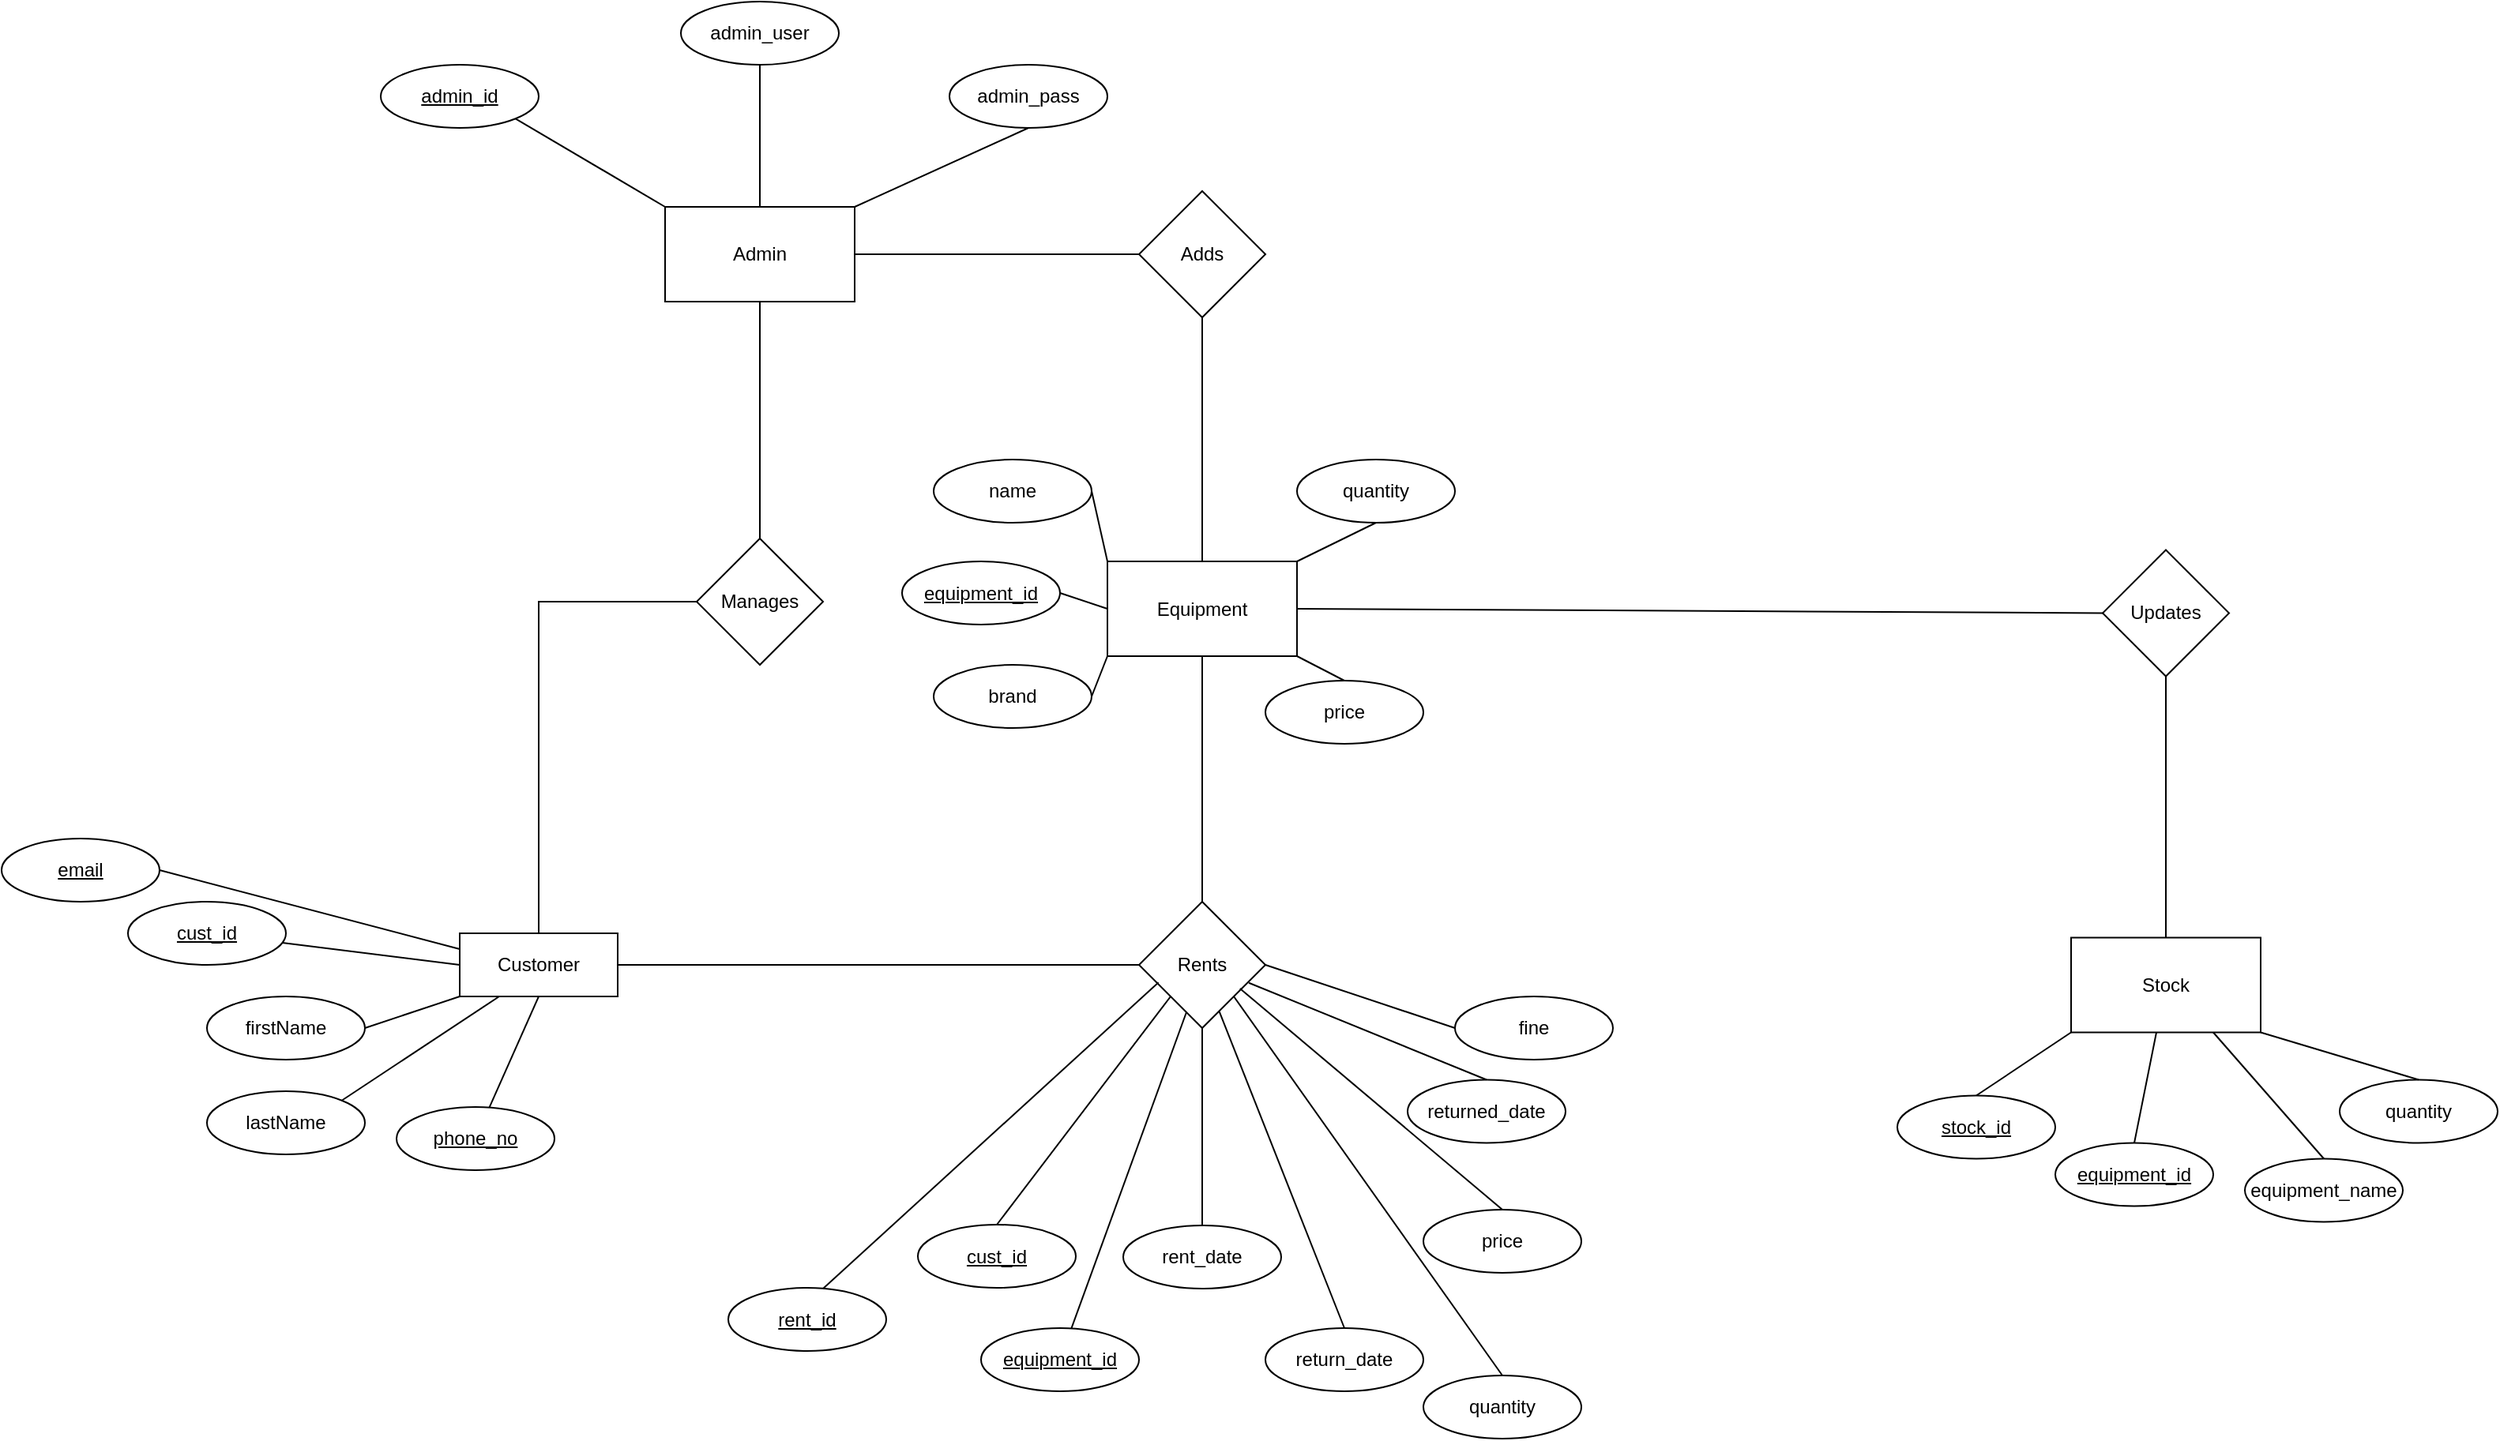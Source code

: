 <mxfile version="17.4.5" type="device"><diagram id="AoQ71wExBJ9Sow57T3Ax" name="Page-1"><mxGraphModel dx="978" dy="1714" grid="1" gridSize="10" guides="1" tooltips="1" connect="1" arrows="1" fold="1" page="1" pageScale="1" pageWidth="827" pageHeight="1169" math="0" shadow="0"><root><mxCell id="0"/><mxCell id="1" parent="0"/><mxCell id="BPgHNf_49MtfVLXEXjFW-1" value="Admin" style="rounded=0;whiteSpace=wrap;html=1;" parent="1" vertex="1"><mxGeometry x="470" y="-70" width="120" height="60" as="geometry"/></mxCell><mxCell id="BPgHNf_49MtfVLXEXjFW-3" value="Stock" style="rounded=0;whiteSpace=wrap;html=1;" parent="1" vertex="1"><mxGeometry x="1360" y="392.75" width="120" height="60" as="geometry"/></mxCell><mxCell id="BPgHNf_49MtfVLXEXjFW-5" value="Customer" style="whiteSpace=wrap;html=1;align=center;" parent="1" vertex="1"><mxGeometry x="340" y="390" width="100" height="40" as="geometry"/></mxCell><mxCell id="BPgHNf_49MtfVLXEXjFW-6" value="firstName" style="ellipse;whiteSpace=wrap;html=1;align=center;" parent="1" vertex="1"><mxGeometry x="180" y="430" width="100" height="40" as="geometry"/></mxCell><mxCell id="BPgHNf_49MtfVLXEXjFW-7" value="lastName" style="ellipse;whiteSpace=wrap;html=1;align=center;" parent="1" vertex="1"><mxGeometry x="180" y="490" width="100" height="40" as="geometry"/></mxCell><mxCell id="BPgHNf_49MtfVLXEXjFW-8" value="cust_id" style="ellipse;whiteSpace=wrap;html=1;align=center;fontStyle=4;" parent="1" vertex="1"><mxGeometry x="130" y="370" width="100" height="40" as="geometry"/></mxCell><mxCell id="BPgHNf_49MtfVLXEXjFW-9" value="email" style="ellipse;whiteSpace=wrap;html=1;align=center;fontStyle=4;" parent="1" vertex="1"><mxGeometry x="50" y="330" width="100" height="40" as="geometry"/></mxCell><mxCell id="BPgHNf_49MtfVLXEXjFW-11" value="phone_no" style="ellipse;whiteSpace=wrap;html=1;align=center;fontStyle=4;" parent="1" vertex="1"><mxGeometry x="300" y="500" width="100" height="40" as="geometry"/></mxCell><mxCell id="BPgHNf_49MtfVLXEXjFW-14" value="" style="endArrow=none;html=1;rounded=0;exitX=1;exitY=0;exitDx=0;exitDy=0;entryX=0.25;entryY=1;entryDx=0;entryDy=0;" parent="1" source="BPgHNf_49MtfVLXEXjFW-7" target="BPgHNf_49MtfVLXEXjFW-5" edge="1"><mxGeometry width="50" height="50" relative="1" as="geometry"><mxPoint x="500" y="470" as="sourcePoint"/><mxPoint x="550" y="420" as="targetPoint"/></mxGeometry></mxCell><mxCell id="BPgHNf_49MtfVLXEXjFW-15" value="" style="endArrow=none;html=1;rounded=0;exitX=1;exitY=0.5;exitDx=0;exitDy=0;entryX=0;entryY=1;entryDx=0;entryDy=0;" parent="1" source="BPgHNf_49MtfVLXEXjFW-6" target="BPgHNf_49MtfVLXEXjFW-5" edge="1"><mxGeometry width="50" height="50" relative="1" as="geometry"><mxPoint x="500" y="470" as="sourcePoint"/><mxPoint x="550" y="420" as="targetPoint"/></mxGeometry></mxCell><mxCell id="BPgHNf_49MtfVLXEXjFW-16" value="" style="endArrow=none;html=1;rounded=0;entryX=0;entryY=0.5;entryDx=0;entryDy=0;" parent="1" source="BPgHNf_49MtfVLXEXjFW-8" target="BPgHNf_49MtfVLXEXjFW-5" edge="1"><mxGeometry width="50" height="50" relative="1" as="geometry"><mxPoint x="500" y="470" as="sourcePoint"/><mxPoint x="550" y="420" as="targetPoint"/></mxGeometry></mxCell><mxCell id="BPgHNf_49MtfVLXEXjFW-18" value="" style="endArrow=none;html=1;rounded=0;exitX=0.5;exitY=1;exitDx=0;exitDy=0;" parent="1" target="BPgHNf_49MtfVLXEXjFW-11" edge="1" source="BPgHNf_49MtfVLXEXjFW-5"><mxGeometry width="50" height="50" relative="1" as="geometry"><mxPoint x="420" y="430" as="sourcePoint"/><mxPoint x="550" y="420" as="targetPoint"/></mxGeometry></mxCell><mxCell id="BPgHNf_49MtfVLXEXjFW-19" value="" style="endArrow=none;html=1;rounded=0;entryX=0;entryY=0.25;entryDx=0;entryDy=0;exitX=1;exitY=0.5;exitDx=0;exitDy=0;" parent="1" source="BPgHNf_49MtfVLXEXjFW-9" target="BPgHNf_49MtfVLXEXjFW-5" edge="1"><mxGeometry width="50" height="50" relative="1" as="geometry"><mxPoint x="266.609" y="346.933" as="sourcePoint"/><mxPoint x="350" y="400" as="targetPoint"/></mxGeometry></mxCell><mxCell id="BPgHNf_49MtfVLXEXjFW-20" value="Manages" style="rhombus;whiteSpace=wrap;html=1;" parent="1" vertex="1"><mxGeometry x="490" y="140" width="80" height="80" as="geometry"/></mxCell><mxCell id="BPgHNf_49MtfVLXEXjFW-21" value="admin_id" style="ellipse;whiteSpace=wrap;html=1;align=center;fontStyle=4;" parent="1" vertex="1"><mxGeometry x="290" y="-160" width="100" height="40" as="geometry"/></mxCell><mxCell id="BPgHNf_49MtfVLXEXjFW-22" value="admin_user" style="ellipse;whiteSpace=wrap;html=1;align=center;" parent="1" vertex="1"><mxGeometry x="480" y="-200" width="100" height="40" as="geometry"/></mxCell><mxCell id="BPgHNf_49MtfVLXEXjFW-23" value="admin_pass" style="ellipse;whiteSpace=wrap;html=1;align=center;" parent="1" vertex="1"><mxGeometry x="650" y="-160" width="100" height="40" as="geometry"/></mxCell><mxCell id="BPgHNf_49MtfVLXEXjFW-25" value="" style="endArrow=none;html=1;rounded=0;entryX=0.5;entryY=1;entryDx=0;entryDy=0;exitX=0.5;exitY=0;exitDx=0;exitDy=0;" parent="1" source="BPgHNf_49MtfVLXEXjFW-20" target="BPgHNf_49MtfVLXEXjFW-1" edge="1"><mxGeometry width="50" height="50" relative="1" as="geometry"><mxPoint x="410" y="90" as="sourcePoint"/><mxPoint x="460" y="40" as="targetPoint"/></mxGeometry></mxCell><mxCell id="BPgHNf_49MtfVLXEXjFW-27" value="Adds" style="rhombus;whiteSpace=wrap;html=1;" parent="1" vertex="1"><mxGeometry x="770" y="-80" width="80" height="80" as="geometry"/></mxCell><mxCell id="BPgHNf_49MtfVLXEXjFW-29" value="Rents" style="rhombus;whiteSpace=wrap;html=1;" parent="1" vertex="1"><mxGeometry x="770" y="370" width="80" height="80" as="geometry"/></mxCell><mxCell id="BPgHNf_49MtfVLXEXjFW-31" value="Equipment" style="rounded=0;whiteSpace=wrap;html=1;" parent="1" vertex="1"><mxGeometry x="750" y="154.5" width="120" height="60" as="geometry"/></mxCell><mxCell id="BPgHNf_49MtfVLXEXjFW-33" value="Updates" style="rhombus;whiteSpace=wrap;html=1;" parent="1" vertex="1"><mxGeometry x="1380" y="147.25" width="80" height="80" as="geometry"/></mxCell><mxCell id="BPgHNf_49MtfVLXEXjFW-36" value="" style="endArrow=none;html=1;rounded=0;exitX=1;exitY=0.5;exitDx=0;exitDy=0;entryX=0;entryY=0.5;entryDx=0;entryDy=0;" parent="1" source="BPgHNf_49MtfVLXEXjFW-1" target="BPgHNf_49MtfVLXEXjFW-27" edge="1"><mxGeometry width="50" height="50" relative="1" as="geometry"><mxPoint x="520" y="240" as="sourcePoint"/><mxPoint x="570" y="190" as="targetPoint"/></mxGeometry></mxCell><mxCell id="BPgHNf_49MtfVLXEXjFW-40" value="" style="endArrow=none;html=1;rounded=0;entryX=1;entryY=1;entryDx=0;entryDy=0;exitX=0;exitY=0;exitDx=0;exitDy=0;" parent="1" source="BPgHNf_49MtfVLXEXjFW-1" target="BPgHNf_49MtfVLXEXjFW-21" edge="1"><mxGeometry width="50" height="50" relative="1" as="geometry"><mxPoint x="670" y="230" as="sourcePoint"/><mxPoint x="720" y="180" as="targetPoint"/></mxGeometry></mxCell><mxCell id="BPgHNf_49MtfVLXEXjFW-41" value="" style="endArrow=none;html=1;rounded=0;entryX=0.5;entryY=1;entryDx=0;entryDy=0;exitX=0.5;exitY=0;exitDx=0;exitDy=0;" parent="1" source="BPgHNf_49MtfVLXEXjFW-1" target="BPgHNf_49MtfVLXEXjFW-22" edge="1"><mxGeometry width="50" height="50" relative="1" as="geometry"><mxPoint x="670" y="230" as="sourcePoint"/><mxPoint x="720" y="180" as="targetPoint"/></mxGeometry></mxCell><mxCell id="BPgHNf_49MtfVLXEXjFW-42" value="" style="endArrow=none;html=1;rounded=0;entryX=0.5;entryY=1;entryDx=0;entryDy=0;exitX=1;exitY=0;exitDx=0;exitDy=0;" parent="1" source="BPgHNf_49MtfVLXEXjFW-1" target="BPgHNf_49MtfVLXEXjFW-23" edge="1"><mxGeometry width="50" height="50" relative="1" as="geometry"><mxPoint x="670" y="230" as="sourcePoint"/><mxPoint x="680" y="-50" as="targetPoint"/></mxGeometry></mxCell><mxCell id="BPgHNf_49MtfVLXEXjFW-51" value="" style="endArrow=none;html=1;rounded=0;exitX=0.5;exitY=0;exitDx=0;exitDy=0;" parent="1" source="BPgHNf_49MtfVLXEXjFW-5" target="BPgHNf_49MtfVLXEXjFW-20" edge="1"><mxGeometry width="50" height="50" relative="1" as="geometry"><mxPoint x="730" y="350" as="sourcePoint"/><mxPoint x="780" y="300" as="targetPoint"/><Array as="points"><mxPoint x="390" y="180"/></Array></mxGeometry></mxCell><mxCell id="BPgHNf_49MtfVLXEXjFW-55" value="" style="endArrow=none;html=1;rounded=0;entryX=0.5;entryY=1;entryDx=0;entryDy=0;exitX=0.5;exitY=0;exitDx=0;exitDy=0;" parent="1" source="BPgHNf_49MtfVLXEXjFW-31" target="BPgHNf_49MtfVLXEXjFW-27" edge="1"><mxGeometry width="50" height="50" relative="1" as="geometry"><mxPoint x="830" y="170" as="sourcePoint"/><mxPoint x="880" y="120" as="targetPoint"/></mxGeometry></mxCell><mxCell id="BPgHNf_49MtfVLXEXjFW-56" value="" style="endArrow=none;html=1;rounded=0;exitX=1;exitY=0.5;exitDx=0;exitDy=0;entryX=0;entryY=0.5;entryDx=0;entryDy=0;" parent="1" source="BPgHNf_49MtfVLXEXjFW-31" target="BPgHNf_49MtfVLXEXjFW-33" edge="1"><mxGeometry width="50" height="50" relative="1" as="geometry"><mxPoint x="830" y="170" as="sourcePoint"/><mxPoint x="880" y="120" as="targetPoint"/></mxGeometry></mxCell><mxCell id="BPgHNf_49MtfVLXEXjFW-57" value="" style="endArrow=none;html=1;rounded=0;entryX=0.5;entryY=1;entryDx=0;entryDy=0;exitX=0.5;exitY=0;exitDx=0;exitDy=0;" parent="1" source="BPgHNf_49MtfVLXEXjFW-3" target="BPgHNf_49MtfVLXEXjFW-33" edge="1"><mxGeometry width="50" height="50" relative="1" as="geometry"><mxPoint x="1150" y="172.75" as="sourcePoint"/><mxPoint x="1200" y="122.75" as="targetPoint"/></mxGeometry></mxCell><mxCell id="BPgHNf_49MtfVLXEXjFW-58" value="cust_id" style="ellipse;whiteSpace=wrap;html=1;align=center;fontStyle=4;" parent="1" vertex="1"><mxGeometry x="630" y="574.5" width="100" height="40" as="geometry"/></mxCell><mxCell id="BPgHNf_49MtfVLXEXjFW-59" value="equipment_id" style="ellipse;whiteSpace=wrap;html=1;align=center;fontStyle=4;" parent="1" vertex="1"><mxGeometry x="670" y="640" width="100" height="40" as="geometry"/></mxCell><mxCell id="BPgHNf_49MtfVLXEXjFW-61" value="rent_date" style="ellipse;whiteSpace=wrap;html=1;align=center;" parent="1" vertex="1"><mxGeometry x="760" y="575" width="100" height="40" as="geometry"/></mxCell><mxCell id="BPgHNf_49MtfVLXEXjFW-62" value="" style="endArrow=none;html=1;rounded=0;exitX=0.5;exitY=0;exitDx=0;exitDy=0;entryX=0;entryY=1;entryDx=0;entryDy=0;" parent="1" source="BPgHNf_49MtfVLXEXjFW-58" target="BPgHNf_49MtfVLXEXjFW-29" edge="1"><mxGeometry width="50" height="50" relative="1" as="geometry"><mxPoint x="890" y="350" as="sourcePoint"/><mxPoint x="940" y="300" as="targetPoint"/></mxGeometry></mxCell><mxCell id="BPgHNf_49MtfVLXEXjFW-63" value="" style="endArrow=none;html=1;rounded=0;" parent="1" source="BPgHNf_49MtfVLXEXjFW-59" edge="1"><mxGeometry width="50" height="50" relative="1" as="geometry"><mxPoint x="890" y="350" as="sourcePoint"/><mxPoint x="800" y="440" as="targetPoint"/></mxGeometry></mxCell><mxCell id="BPgHNf_49MtfVLXEXjFW-64" value="" style="endArrow=none;html=1;rounded=0;exitX=0.5;exitY=0;exitDx=0;exitDy=0;entryX=0.5;entryY=1;entryDx=0;entryDy=0;" parent="1" source="BPgHNf_49MtfVLXEXjFW-61" target="BPgHNf_49MtfVLXEXjFW-29" edge="1"><mxGeometry width="50" height="50" relative="1" as="geometry"><mxPoint x="890" y="350" as="sourcePoint"/><mxPoint x="820" y="440" as="targetPoint"/></mxGeometry></mxCell><mxCell id="BPgHNf_49MtfVLXEXjFW-67" value="" style="endArrow=none;html=1;rounded=0;exitX=0.636;exitY=0.871;exitDx=0;exitDy=0;entryX=0.5;entryY=0;entryDx=0;entryDy=0;exitPerimeter=0;" parent="1" source="BPgHNf_49MtfVLXEXjFW-29" target="BPgHNf_49MtfVLXEXjFW-68" edge="1"><mxGeometry width="50" height="50" relative="1" as="geometry"><mxPoint x="890" y="290" as="sourcePoint"/><mxPoint x="910" y="630" as="targetPoint"/></mxGeometry></mxCell><mxCell id="BPgHNf_49MtfVLXEXjFW-68" value="return_date" style="ellipse;whiteSpace=wrap;html=1;align=center;" parent="1" vertex="1"><mxGeometry x="850" y="640" width="100" height="40" as="geometry"/></mxCell><mxCell id="BPgHNf_49MtfVLXEXjFW-69" value="equipment_id" style="ellipse;whiteSpace=wrap;html=1;align=center;fontStyle=4;" parent="1" vertex="1"><mxGeometry x="1350" y="522.75" width="100" height="40" as="geometry"/></mxCell><mxCell id="BPgHNf_49MtfVLXEXjFW-70" value="equipment_name" style="ellipse;whiteSpace=wrap;html=1;align=center;" parent="1" vertex="1"><mxGeometry x="1470" y="532.75" width="100" height="40" as="geometry"/></mxCell><mxCell id="BPgHNf_49MtfVLXEXjFW-71" value="quantity" style="ellipse;whiteSpace=wrap;html=1;align=center;" parent="1" vertex="1"><mxGeometry x="1530" y="482.75" width="100" height="40" as="geometry"/></mxCell><mxCell id="BPgHNf_49MtfVLXEXjFW-72" value="" style="endArrow=none;html=1;rounded=0;exitX=0.5;exitY=0;exitDx=0;exitDy=0;" parent="1" source="BPgHNf_49MtfVLXEXjFW-69" target="BPgHNf_49MtfVLXEXjFW-3" edge="1"><mxGeometry width="50" height="50" relative="1" as="geometry"><mxPoint x="1180" y="452.75" as="sourcePoint"/><mxPoint x="1350" y="462.75" as="targetPoint"/></mxGeometry></mxCell><mxCell id="BPgHNf_49MtfVLXEXjFW-73" value="" style="endArrow=none;html=1;rounded=0;exitX=0.5;exitY=0;exitDx=0;exitDy=0;entryX=0.75;entryY=1;entryDx=0;entryDy=0;" parent="1" source="BPgHNf_49MtfVLXEXjFW-70" target="BPgHNf_49MtfVLXEXjFW-3" edge="1"><mxGeometry width="50" height="50" relative="1" as="geometry"><mxPoint x="1310" y="492.75" as="sourcePoint"/><mxPoint x="1230" y="402.75" as="targetPoint"/></mxGeometry></mxCell><mxCell id="BPgHNf_49MtfVLXEXjFW-74" value="" style="endArrow=none;html=1;rounded=0;exitX=0.5;exitY=0;exitDx=0;exitDy=0;entryX=1;entryY=1;entryDx=0;entryDy=0;" parent="1" source="BPgHNf_49MtfVLXEXjFW-71" target="BPgHNf_49MtfVLXEXjFW-3" edge="1"><mxGeometry width="50" height="50" relative="1" as="geometry"><mxPoint x="1380" y="472.75" as="sourcePoint"/><mxPoint x="1230" y="402.75" as="targetPoint"/></mxGeometry></mxCell><mxCell id="BPgHNf_49MtfVLXEXjFW-76" value="name" style="ellipse;whiteSpace=wrap;html=1;align=center;" parent="1" vertex="1"><mxGeometry x="640" y="90" width="100" height="40" as="geometry"/></mxCell><mxCell id="BPgHNf_49MtfVLXEXjFW-77" value="equipment_id" style="ellipse;whiteSpace=wrap;html=1;align=center;fontStyle=4;" parent="1" vertex="1"><mxGeometry x="620" y="154.5" width="100" height="40" as="geometry"/></mxCell><mxCell id="BPgHNf_49MtfVLXEXjFW-78" value="brand" style="ellipse;whiteSpace=wrap;html=1;align=center;" parent="1" vertex="1"><mxGeometry x="640" y="220" width="100" height="40" as="geometry"/></mxCell><mxCell id="BPgHNf_49MtfVLXEXjFW-79" value="price" style="ellipse;whiteSpace=wrap;html=1;align=center;" parent="1" vertex="1"><mxGeometry x="850" y="230" width="100" height="40" as="geometry"/></mxCell><mxCell id="BPgHNf_49MtfVLXEXjFW-80" value="quantity" style="ellipse;whiteSpace=wrap;html=1;align=center;" parent="1" vertex="1"><mxGeometry x="870" y="90" width="100" height="40" as="geometry"/></mxCell><mxCell id="BPgHNf_49MtfVLXEXjFW-81" value="" style="endArrow=none;html=1;rounded=0;entryX=0;entryY=1;entryDx=0;entryDy=0;exitX=1;exitY=0.5;exitDx=0;exitDy=0;" parent="1" source="BPgHNf_49MtfVLXEXjFW-78" target="BPgHNf_49MtfVLXEXjFW-31" edge="1"><mxGeometry width="50" height="50" relative="1" as="geometry"><mxPoint x="700" y="350" as="sourcePoint"/><mxPoint x="750" y="300" as="targetPoint"/></mxGeometry></mxCell><mxCell id="BPgHNf_49MtfVLXEXjFW-82" value="" style="endArrow=none;html=1;rounded=0;exitX=1;exitY=0.5;exitDx=0;exitDy=0;entryX=0;entryY=0.5;entryDx=0;entryDy=0;" parent="1" source="BPgHNf_49MtfVLXEXjFW-77" target="BPgHNf_49MtfVLXEXjFW-31" edge="1"><mxGeometry width="50" height="50" relative="1" as="geometry"><mxPoint x="700" y="350" as="sourcePoint"/><mxPoint x="750" y="300" as="targetPoint"/></mxGeometry></mxCell><mxCell id="BPgHNf_49MtfVLXEXjFW-83" value="" style="endArrow=none;html=1;rounded=0;exitX=1;exitY=0.5;exitDx=0;exitDy=0;entryX=0;entryY=0;entryDx=0;entryDy=0;" parent="1" source="BPgHNf_49MtfVLXEXjFW-76" target="BPgHNf_49MtfVLXEXjFW-31" edge="1"><mxGeometry width="50" height="50" relative="1" as="geometry"><mxPoint x="700" y="350" as="sourcePoint"/><mxPoint x="750" y="300" as="targetPoint"/></mxGeometry></mxCell><mxCell id="BPgHNf_49MtfVLXEXjFW-84" value="" style="endArrow=none;html=1;rounded=0;entryX=1;entryY=1;entryDx=0;entryDy=0;exitX=0.5;exitY=0;exitDx=0;exitDy=0;" parent="1" source="BPgHNf_49MtfVLXEXjFW-79" target="BPgHNf_49MtfVLXEXjFW-31" edge="1"><mxGeometry width="50" height="50" relative="1" as="geometry"><mxPoint x="700" y="350" as="sourcePoint"/><mxPoint x="750" y="300" as="targetPoint"/></mxGeometry></mxCell><mxCell id="BPgHNf_49MtfVLXEXjFW-85" value="" style="endArrow=none;html=1;rounded=0;entryX=0.5;entryY=1;entryDx=0;entryDy=0;exitX=1;exitY=0;exitDx=0;exitDy=0;" parent="1" source="BPgHNf_49MtfVLXEXjFW-31" target="BPgHNf_49MtfVLXEXjFW-80" edge="1"><mxGeometry width="50" height="50" relative="1" as="geometry"><mxPoint x="700" y="350" as="sourcePoint"/><mxPoint x="750" y="300" as="targetPoint"/></mxGeometry></mxCell><mxCell id="JIuaQ5NrqNN1Eydw48Sc-1" value="quantity" style="ellipse;whiteSpace=wrap;html=1;align=center;" vertex="1" parent="1"><mxGeometry x="950" y="670" width="100" height="40" as="geometry"/></mxCell><mxCell id="JIuaQ5NrqNN1Eydw48Sc-2" value="" style="endArrow=none;html=1;rounded=0;entryX=1;entryY=1;entryDx=0;entryDy=0;exitX=0.5;exitY=0;exitDx=0;exitDy=0;" edge="1" parent="1" source="JIuaQ5NrqNN1Eydw48Sc-1" target="BPgHNf_49MtfVLXEXjFW-29"><mxGeometry width="50" height="50" relative="1" as="geometry"><mxPoint x="1230" y="510" as="sourcePoint"/><mxPoint x="1280" y="460" as="targetPoint"/></mxGeometry></mxCell><mxCell id="JIuaQ5NrqNN1Eydw48Sc-3" value="rent_id" style="ellipse;whiteSpace=wrap;html=1;align=center;fontStyle=4;" vertex="1" parent="1"><mxGeometry x="510" y="614.5" width="100" height="40" as="geometry"/></mxCell><mxCell id="JIuaQ5NrqNN1Eydw48Sc-4" value="" style="endArrow=none;html=1;rounded=0;exitX=0.5;exitY=0;exitDx=0;exitDy=0;entryX=0.154;entryY=0.639;entryDx=0;entryDy=0;entryPerimeter=0;" edge="1" parent="1" target="BPgHNf_49MtfVLXEXjFW-29"><mxGeometry width="50" height="50" relative="1" as="geometry"><mxPoint x="570" y="615" as="sourcePoint"/><mxPoint x="730" y="410" as="targetPoint"/></mxGeometry></mxCell><mxCell id="JIuaQ5NrqNN1Eydw48Sc-5" value="stock_id" style="ellipse;whiteSpace=wrap;html=1;align=center;fontStyle=4;" vertex="1" parent="1"><mxGeometry x="1250" y="492.75" width="100" height="40" as="geometry"/></mxCell><mxCell id="JIuaQ5NrqNN1Eydw48Sc-6" value="" style="endArrow=none;html=1;rounded=0;entryX=0;entryY=1;entryDx=0;entryDy=0;exitX=0.5;exitY=0;exitDx=0;exitDy=0;" edge="1" parent="1" source="JIuaQ5NrqNN1Eydw48Sc-5" target="BPgHNf_49MtfVLXEXjFW-3"><mxGeometry width="50" height="50" relative="1" as="geometry"><mxPoint x="1160" y="472.75" as="sourcePoint"/><mxPoint x="1210" y="422.75" as="targetPoint"/></mxGeometry></mxCell><mxCell id="JIuaQ5NrqNN1Eydw48Sc-9" style="edgeStyle=orthogonalEdgeStyle;rounded=0;orthogonalLoop=1;jettySize=auto;html=1;exitX=0.5;exitY=1;exitDx=0;exitDy=0;" edge="1" parent="1"><mxGeometry relative="1" as="geometry"><mxPoint x="570" y="655" as="sourcePoint"/><mxPoint x="570" y="655" as="targetPoint"/></mxGeometry></mxCell><mxCell id="JIuaQ5NrqNN1Eydw48Sc-11" value="" style="endArrow=none;html=1;rounded=0;exitX=1;exitY=0.5;exitDx=0;exitDy=0;entryX=0;entryY=0.5;entryDx=0;entryDy=0;" edge="1" parent="1" source="BPgHNf_49MtfVLXEXjFW-5" target="BPgHNf_49MtfVLXEXjFW-29"><mxGeometry width="50" height="50" relative="1" as="geometry"><mxPoint x="790" y="470" as="sourcePoint"/><mxPoint x="840" y="420" as="targetPoint"/></mxGeometry></mxCell><mxCell id="JIuaQ5NrqNN1Eydw48Sc-12" value="" style="endArrow=none;html=1;rounded=0;entryX=0.5;entryY=1;entryDx=0;entryDy=0;exitX=0.5;exitY=0;exitDx=0;exitDy=0;" edge="1" parent="1" source="BPgHNf_49MtfVLXEXjFW-29" target="BPgHNf_49MtfVLXEXjFW-31"><mxGeometry width="50" height="50" relative="1" as="geometry"><mxPoint x="790" y="560" as="sourcePoint"/><mxPoint x="840" y="510" as="targetPoint"/></mxGeometry></mxCell><mxCell id="JIuaQ5NrqNN1Eydw48Sc-15" value="returned_date" style="ellipse;whiteSpace=wrap;html=1;align=center;" vertex="1" parent="1"><mxGeometry x="940" y="482.75" width="100" height="40" as="geometry"/></mxCell><mxCell id="JIuaQ5NrqNN1Eydw48Sc-16" value="fine" style="ellipse;whiteSpace=wrap;html=1;align=center;" vertex="1" parent="1"><mxGeometry x="970" y="430" width="100" height="40" as="geometry"/></mxCell><mxCell id="JIuaQ5NrqNN1Eydw48Sc-17" value="" style="endArrow=none;html=1;rounded=0;entryX=0.5;entryY=0;entryDx=0;entryDy=0;exitX=0.869;exitY=0.642;exitDx=0;exitDy=0;exitPerimeter=0;" edge="1" parent="1" source="BPgHNf_49MtfVLXEXjFW-29" target="JIuaQ5NrqNN1Eydw48Sc-15"><mxGeometry width="50" height="50" relative="1" as="geometry"><mxPoint x="790" y="360" as="sourcePoint"/><mxPoint x="840" y="310" as="targetPoint"/></mxGeometry></mxCell><mxCell id="JIuaQ5NrqNN1Eydw48Sc-18" value="" style="endArrow=none;html=1;rounded=0;entryX=0;entryY=0.5;entryDx=0;entryDy=0;exitX=1;exitY=0.5;exitDx=0;exitDy=0;" edge="1" parent="1" source="BPgHNf_49MtfVLXEXjFW-29" target="JIuaQ5NrqNN1Eydw48Sc-16"><mxGeometry width="50" height="50" relative="1" as="geometry"><mxPoint x="800" y="480" as="sourcePoint"/><mxPoint x="850" y="430" as="targetPoint"/></mxGeometry></mxCell><mxCell id="JIuaQ5NrqNN1Eydw48Sc-19" value="price" style="ellipse;whiteSpace=wrap;html=1;align=center;" vertex="1" parent="1"><mxGeometry x="950" y="565" width="100" height="40" as="geometry"/></mxCell><mxCell id="JIuaQ5NrqNN1Eydw48Sc-20" value="" style="endArrow=none;html=1;rounded=0;exitX=0.799;exitY=0.687;exitDx=0;exitDy=0;entryX=0.5;entryY=0;entryDx=0;entryDy=0;exitPerimeter=0;" edge="1" parent="1" source="BPgHNf_49MtfVLXEXjFW-29" target="JIuaQ5NrqNN1Eydw48Sc-19"><mxGeometry width="50" height="50" relative="1" as="geometry"><mxPoint x="860" y="440" as="sourcePoint"/><mxPoint x="910" y="390" as="targetPoint"/></mxGeometry></mxCell></root></mxGraphModel></diagram></mxfile>